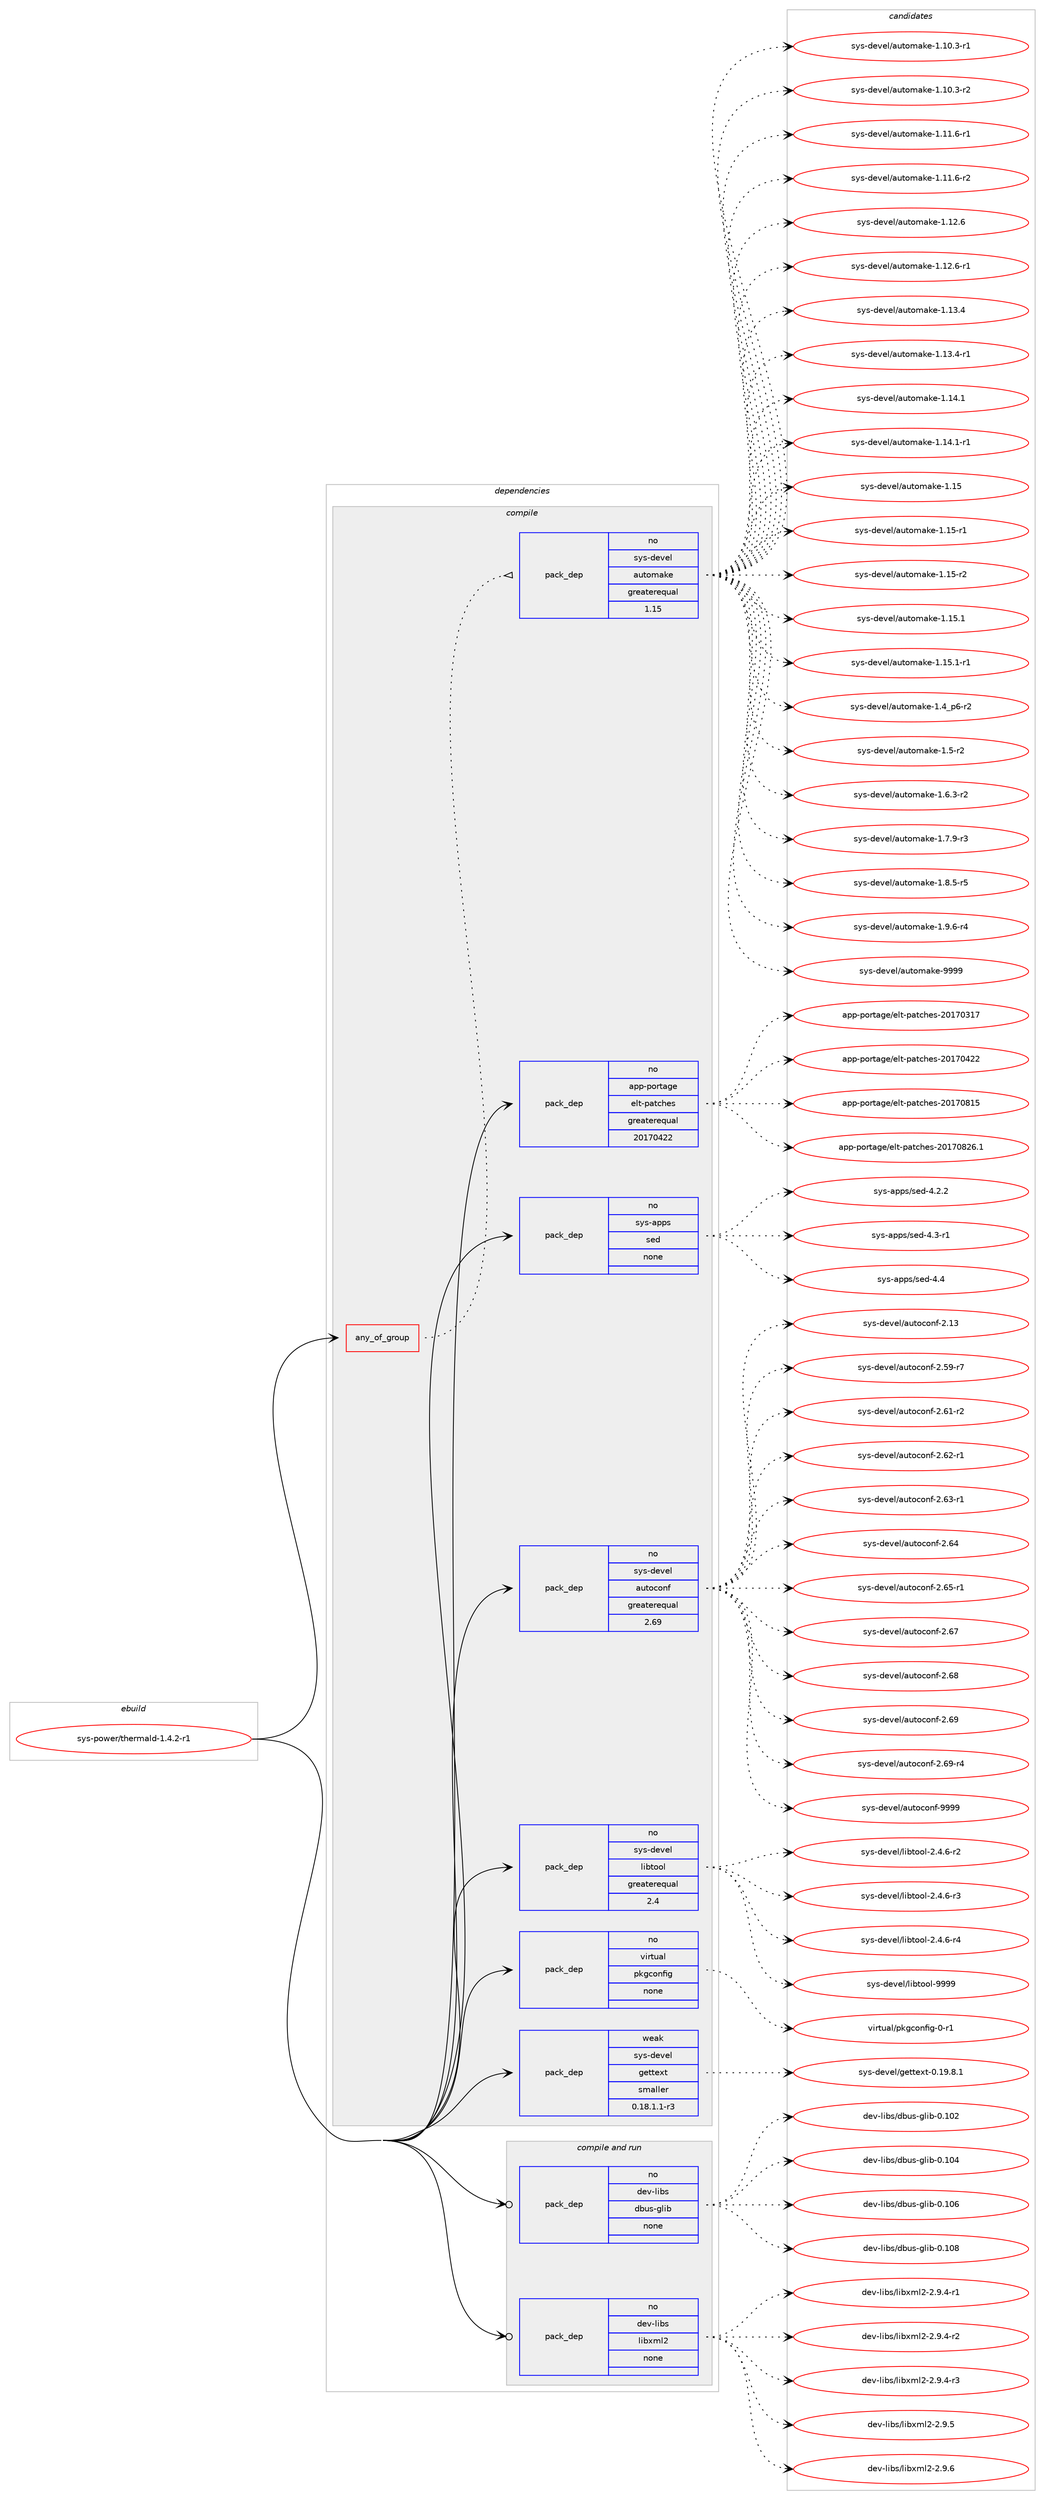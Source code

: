 digraph prolog {

# *************
# Graph options
# *************

newrank=true;
concentrate=true;
compound=true;
graph [rankdir=LR,fontname=Helvetica,fontsize=10,ranksep=1.5];#, ranksep=2.5, nodesep=0.2];
edge  [arrowhead=vee];
node  [fontname=Helvetica,fontsize=10];

# **********
# The ebuild
# **********

subgraph cluster_leftcol {
color=gray;
rank=same;
label=<<i>ebuild</i>>;
id [label="sys-power/thermald-1.4.2-r1", color=red, width=4, href="../sys-power/thermald-1.4.2-r1.svg"];
}

# ****************
# The dependencies
# ****************

subgraph cluster_midcol {
color=gray;
label=<<i>dependencies</i>>;
subgraph cluster_compile {
fillcolor="#eeeeee";
style=filled;
label=<<i>compile</i>>;
subgraph any8478 {
dependency496286 [label=<<TABLE BORDER="0" CELLBORDER="1" CELLSPACING="0" CELLPADDING="4"><TR><TD CELLPADDING="10">any_of_group</TD></TR></TABLE>>, shape=none, color=red];subgraph pack368826 {
dependency496287 [label=<<TABLE BORDER="0" CELLBORDER="1" CELLSPACING="0" CELLPADDING="4" WIDTH="220"><TR><TD ROWSPAN="6" CELLPADDING="30">pack_dep</TD></TR><TR><TD WIDTH="110">no</TD></TR><TR><TD>sys-devel</TD></TR><TR><TD>automake</TD></TR><TR><TD>greaterequal</TD></TR><TR><TD>1.15</TD></TR></TABLE>>, shape=none, color=blue];
}
dependency496286:e -> dependency496287:w [weight=20,style="dotted",arrowhead="oinv"];
}
id:e -> dependency496286:w [weight=20,style="solid",arrowhead="vee"];
subgraph pack368827 {
dependency496288 [label=<<TABLE BORDER="0" CELLBORDER="1" CELLSPACING="0" CELLPADDING="4" WIDTH="220"><TR><TD ROWSPAN="6" CELLPADDING="30">pack_dep</TD></TR><TR><TD WIDTH="110">no</TD></TR><TR><TD>app-portage</TD></TR><TR><TD>elt-patches</TD></TR><TR><TD>greaterequal</TD></TR><TR><TD>20170422</TD></TR></TABLE>>, shape=none, color=blue];
}
id:e -> dependency496288:w [weight=20,style="solid",arrowhead="vee"];
subgraph pack368828 {
dependency496289 [label=<<TABLE BORDER="0" CELLBORDER="1" CELLSPACING="0" CELLPADDING="4" WIDTH="220"><TR><TD ROWSPAN="6" CELLPADDING="30">pack_dep</TD></TR><TR><TD WIDTH="110">no</TD></TR><TR><TD>sys-apps</TD></TR><TR><TD>sed</TD></TR><TR><TD>none</TD></TR><TR><TD></TD></TR></TABLE>>, shape=none, color=blue];
}
id:e -> dependency496289:w [weight=20,style="solid",arrowhead="vee"];
subgraph pack368829 {
dependency496290 [label=<<TABLE BORDER="0" CELLBORDER="1" CELLSPACING="0" CELLPADDING="4" WIDTH="220"><TR><TD ROWSPAN="6" CELLPADDING="30">pack_dep</TD></TR><TR><TD WIDTH="110">no</TD></TR><TR><TD>sys-devel</TD></TR><TR><TD>autoconf</TD></TR><TR><TD>greaterequal</TD></TR><TR><TD>2.69</TD></TR></TABLE>>, shape=none, color=blue];
}
id:e -> dependency496290:w [weight=20,style="solid",arrowhead="vee"];
subgraph pack368830 {
dependency496291 [label=<<TABLE BORDER="0" CELLBORDER="1" CELLSPACING="0" CELLPADDING="4" WIDTH="220"><TR><TD ROWSPAN="6" CELLPADDING="30">pack_dep</TD></TR><TR><TD WIDTH="110">no</TD></TR><TR><TD>sys-devel</TD></TR><TR><TD>libtool</TD></TR><TR><TD>greaterequal</TD></TR><TR><TD>2.4</TD></TR></TABLE>>, shape=none, color=blue];
}
id:e -> dependency496291:w [weight=20,style="solid",arrowhead="vee"];
subgraph pack368831 {
dependency496292 [label=<<TABLE BORDER="0" CELLBORDER="1" CELLSPACING="0" CELLPADDING="4" WIDTH="220"><TR><TD ROWSPAN="6" CELLPADDING="30">pack_dep</TD></TR><TR><TD WIDTH="110">no</TD></TR><TR><TD>virtual</TD></TR><TR><TD>pkgconfig</TD></TR><TR><TD>none</TD></TR><TR><TD></TD></TR></TABLE>>, shape=none, color=blue];
}
id:e -> dependency496292:w [weight=20,style="solid",arrowhead="vee"];
subgraph pack368832 {
dependency496293 [label=<<TABLE BORDER="0" CELLBORDER="1" CELLSPACING="0" CELLPADDING="4" WIDTH="220"><TR><TD ROWSPAN="6" CELLPADDING="30">pack_dep</TD></TR><TR><TD WIDTH="110">weak</TD></TR><TR><TD>sys-devel</TD></TR><TR><TD>gettext</TD></TR><TR><TD>smaller</TD></TR><TR><TD>0.18.1.1-r3</TD></TR></TABLE>>, shape=none, color=blue];
}
id:e -> dependency496293:w [weight=20,style="solid",arrowhead="vee"];
}
subgraph cluster_compileandrun {
fillcolor="#eeeeee";
style=filled;
label=<<i>compile and run</i>>;
subgraph pack368833 {
dependency496294 [label=<<TABLE BORDER="0" CELLBORDER="1" CELLSPACING="0" CELLPADDING="4" WIDTH="220"><TR><TD ROWSPAN="6" CELLPADDING="30">pack_dep</TD></TR><TR><TD WIDTH="110">no</TD></TR><TR><TD>dev-libs</TD></TR><TR><TD>dbus-glib</TD></TR><TR><TD>none</TD></TR><TR><TD></TD></TR></TABLE>>, shape=none, color=blue];
}
id:e -> dependency496294:w [weight=20,style="solid",arrowhead="odotvee"];
subgraph pack368834 {
dependency496295 [label=<<TABLE BORDER="0" CELLBORDER="1" CELLSPACING="0" CELLPADDING="4" WIDTH="220"><TR><TD ROWSPAN="6" CELLPADDING="30">pack_dep</TD></TR><TR><TD WIDTH="110">no</TD></TR><TR><TD>dev-libs</TD></TR><TR><TD>libxml2</TD></TR><TR><TD>none</TD></TR><TR><TD></TD></TR></TABLE>>, shape=none, color=blue];
}
id:e -> dependency496295:w [weight=20,style="solid",arrowhead="odotvee"];
}
subgraph cluster_run {
fillcolor="#eeeeee";
style=filled;
label=<<i>run</i>>;
}
}

# **************
# The candidates
# **************

subgraph cluster_choices {
rank=same;
color=gray;
label=<<i>candidates</i>>;

subgraph choice368826 {
color=black;
nodesep=1;
choice11512111545100101118101108479711711611110997107101454946494846514511449 [label="sys-devel/automake-1.10.3-r1", color=red, width=4,href="../sys-devel/automake-1.10.3-r1.svg"];
choice11512111545100101118101108479711711611110997107101454946494846514511450 [label="sys-devel/automake-1.10.3-r2", color=red, width=4,href="../sys-devel/automake-1.10.3-r2.svg"];
choice11512111545100101118101108479711711611110997107101454946494946544511449 [label="sys-devel/automake-1.11.6-r1", color=red, width=4,href="../sys-devel/automake-1.11.6-r1.svg"];
choice11512111545100101118101108479711711611110997107101454946494946544511450 [label="sys-devel/automake-1.11.6-r2", color=red, width=4,href="../sys-devel/automake-1.11.6-r2.svg"];
choice1151211154510010111810110847971171161111099710710145494649504654 [label="sys-devel/automake-1.12.6", color=red, width=4,href="../sys-devel/automake-1.12.6.svg"];
choice11512111545100101118101108479711711611110997107101454946495046544511449 [label="sys-devel/automake-1.12.6-r1", color=red, width=4,href="../sys-devel/automake-1.12.6-r1.svg"];
choice1151211154510010111810110847971171161111099710710145494649514652 [label="sys-devel/automake-1.13.4", color=red, width=4,href="../sys-devel/automake-1.13.4.svg"];
choice11512111545100101118101108479711711611110997107101454946495146524511449 [label="sys-devel/automake-1.13.4-r1", color=red, width=4,href="../sys-devel/automake-1.13.4-r1.svg"];
choice1151211154510010111810110847971171161111099710710145494649524649 [label="sys-devel/automake-1.14.1", color=red, width=4,href="../sys-devel/automake-1.14.1.svg"];
choice11512111545100101118101108479711711611110997107101454946495246494511449 [label="sys-devel/automake-1.14.1-r1", color=red, width=4,href="../sys-devel/automake-1.14.1-r1.svg"];
choice115121115451001011181011084797117116111109971071014549464953 [label="sys-devel/automake-1.15", color=red, width=4,href="../sys-devel/automake-1.15.svg"];
choice1151211154510010111810110847971171161111099710710145494649534511449 [label="sys-devel/automake-1.15-r1", color=red, width=4,href="../sys-devel/automake-1.15-r1.svg"];
choice1151211154510010111810110847971171161111099710710145494649534511450 [label="sys-devel/automake-1.15-r2", color=red, width=4,href="../sys-devel/automake-1.15-r2.svg"];
choice1151211154510010111810110847971171161111099710710145494649534649 [label="sys-devel/automake-1.15.1", color=red, width=4,href="../sys-devel/automake-1.15.1.svg"];
choice11512111545100101118101108479711711611110997107101454946495346494511449 [label="sys-devel/automake-1.15.1-r1", color=red, width=4,href="../sys-devel/automake-1.15.1-r1.svg"];
choice115121115451001011181011084797117116111109971071014549465295112544511450 [label="sys-devel/automake-1.4_p6-r2", color=red, width=4,href="../sys-devel/automake-1.4_p6-r2.svg"];
choice11512111545100101118101108479711711611110997107101454946534511450 [label="sys-devel/automake-1.5-r2", color=red, width=4,href="../sys-devel/automake-1.5-r2.svg"];
choice115121115451001011181011084797117116111109971071014549465446514511450 [label="sys-devel/automake-1.6.3-r2", color=red, width=4,href="../sys-devel/automake-1.6.3-r2.svg"];
choice115121115451001011181011084797117116111109971071014549465546574511451 [label="sys-devel/automake-1.7.9-r3", color=red, width=4,href="../sys-devel/automake-1.7.9-r3.svg"];
choice115121115451001011181011084797117116111109971071014549465646534511453 [label="sys-devel/automake-1.8.5-r5", color=red, width=4,href="../sys-devel/automake-1.8.5-r5.svg"];
choice115121115451001011181011084797117116111109971071014549465746544511452 [label="sys-devel/automake-1.9.6-r4", color=red, width=4,href="../sys-devel/automake-1.9.6-r4.svg"];
choice115121115451001011181011084797117116111109971071014557575757 [label="sys-devel/automake-9999", color=red, width=4,href="../sys-devel/automake-9999.svg"];
dependency496287:e -> choice11512111545100101118101108479711711611110997107101454946494846514511449:w [style=dotted,weight="100"];
dependency496287:e -> choice11512111545100101118101108479711711611110997107101454946494846514511450:w [style=dotted,weight="100"];
dependency496287:e -> choice11512111545100101118101108479711711611110997107101454946494946544511449:w [style=dotted,weight="100"];
dependency496287:e -> choice11512111545100101118101108479711711611110997107101454946494946544511450:w [style=dotted,weight="100"];
dependency496287:e -> choice1151211154510010111810110847971171161111099710710145494649504654:w [style=dotted,weight="100"];
dependency496287:e -> choice11512111545100101118101108479711711611110997107101454946495046544511449:w [style=dotted,weight="100"];
dependency496287:e -> choice1151211154510010111810110847971171161111099710710145494649514652:w [style=dotted,weight="100"];
dependency496287:e -> choice11512111545100101118101108479711711611110997107101454946495146524511449:w [style=dotted,weight="100"];
dependency496287:e -> choice1151211154510010111810110847971171161111099710710145494649524649:w [style=dotted,weight="100"];
dependency496287:e -> choice11512111545100101118101108479711711611110997107101454946495246494511449:w [style=dotted,weight="100"];
dependency496287:e -> choice115121115451001011181011084797117116111109971071014549464953:w [style=dotted,weight="100"];
dependency496287:e -> choice1151211154510010111810110847971171161111099710710145494649534511449:w [style=dotted,weight="100"];
dependency496287:e -> choice1151211154510010111810110847971171161111099710710145494649534511450:w [style=dotted,weight="100"];
dependency496287:e -> choice1151211154510010111810110847971171161111099710710145494649534649:w [style=dotted,weight="100"];
dependency496287:e -> choice11512111545100101118101108479711711611110997107101454946495346494511449:w [style=dotted,weight="100"];
dependency496287:e -> choice115121115451001011181011084797117116111109971071014549465295112544511450:w [style=dotted,weight="100"];
dependency496287:e -> choice11512111545100101118101108479711711611110997107101454946534511450:w [style=dotted,weight="100"];
dependency496287:e -> choice115121115451001011181011084797117116111109971071014549465446514511450:w [style=dotted,weight="100"];
dependency496287:e -> choice115121115451001011181011084797117116111109971071014549465546574511451:w [style=dotted,weight="100"];
dependency496287:e -> choice115121115451001011181011084797117116111109971071014549465646534511453:w [style=dotted,weight="100"];
dependency496287:e -> choice115121115451001011181011084797117116111109971071014549465746544511452:w [style=dotted,weight="100"];
dependency496287:e -> choice115121115451001011181011084797117116111109971071014557575757:w [style=dotted,weight="100"];
}
subgraph choice368827 {
color=black;
nodesep=1;
choice97112112451121111141169710310147101108116451129711699104101115455048495548514955 [label="app-portage/elt-patches-20170317", color=red, width=4,href="../app-portage/elt-patches-20170317.svg"];
choice97112112451121111141169710310147101108116451129711699104101115455048495548525050 [label="app-portage/elt-patches-20170422", color=red, width=4,href="../app-portage/elt-patches-20170422.svg"];
choice97112112451121111141169710310147101108116451129711699104101115455048495548564953 [label="app-portage/elt-patches-20170815", color=red, width=4,href="../app-portage/elt-patches-20170815.svg"];
choice971121124511211111411697103101471011081164511297116991041011154550484955485650544649 [label="app-portage/elt-patches-20170826.1", color=red, width=4,href="../app-portage/elt-patches-20170826.1.svg"];
dependency496288:e -> choice97112112451121111141169710310147101108116451129711699104101115455048495548514955:w [style=dotted,weight="100"];
dependency496288:e -> choice97112112451121111141169710310147101108116451129711699104101115455048495548525050:w [style=dotted,weight="100"];
dependency496288:e -> choice97112112451121111141169710310147101108116451129711699104101115455048495548564953:w [style=dotted,weight="100"];
dependency496288:e -> choice971121124511211111411697103101471011081164511297116991041011154550484955485650544649:w [style=dotted,weight="100"];
}
subgraph choice368828 {
color=black;
nodesep=1;
choice115121115459711211211547115101100455246504650 [label="sys-apps/sed-4.2.2", color=red, width=4,href="../sys-apps/sed-4.2.2.svg"];
choice115121115459711211211547115101100455246514511449 [label="sys-apps/sed-4.3-r1", color=red, width=4,href="../sys-apps/sed-4.3-r1.svg"];
choice11512111545971121121154711510110045524652 [label="sys-apps/sed-4.4", color=red, width=4,href="../sys-apps/sed-4.4.svg"];
dependency496289:e -> choice115121115459711211211547115101100455246504650:w [style=dotted,weight="100"];
dependency496289:e -> choice115121115459711211211547115101100455246514511449:w [style=dotted,weight="100"];
dependency496289:e -> choice11512111545971121121154711510110045524652:w [style=dotted,weight="100"];
}
subgraph choice368829 {
color=black;
nodesep=1;
choice115121115451001011181011084797117116111991111101024550464951 [label="sys-devel/autoconf-2.13", color=red, width=4,href="../sys-devel/autoconf-2.13.svg"];
choice1151211154510010111810110847971171161119911111010245504653574511455 [label="sys-devel/autoconf-2.59-r7", color=red, width=4,href="../sys-devel/autoconf-2.59-r7.svg"];
choice1151211154510010111810110847971171161119911111010245504654494511450 [label="sys-devel/autoconf-2.61-r2", color=red, width=4,href="../sys-devel/autoconf-2.61-r2.svg"];
choice1151211154510010111810110847971171161119911111010245504654504511449 [label="sys-devel/autoconf-2.62-r1", color=red, width=4,href="../sys-devel/autoconf-2.62-r1.svg"];
choice1151211154510010111810110847971171161119911111010245504654514511449 [label="sys-devel/autoconf-2.63-r1", color=red, width=4,href="../sys-devel/autoconf-2.63-r1.svg"];
choice115121115451001011181011084797117116111991111101024550465452 [label="sys-devel/autoconf-2.64", color=red, width=4,href="../sys-devel/autoconf-2.64.svg"];
choice1151211154510010111810110847971171161119911111010245504654534511449 [label="sys-devel/autoconf-2.65-r1", color=red, width=4,href="../sys-devel/autoconf-2.65-r1.svg"];
choice115121115451001011181011084797117116111991111101024550465455 [label="sys-devel/autoconf-2.67", color=red, width=4,href="../sys-devel/autoconf-2.67.svg"];
choice115121115451001011181011084797117116111991111101024550465456 [label="sys-devel/autoconf-2.68", color=red, width=4,href="../sys-devel/autoconf-2.68.svg"];
choice115121115451001011181011084797117116111991111101024550465457 [label="sys-devel/autoconf-2.69", color=red, width=4,href="../sys-devel/autoconf-2.69.svg"];
choice1151211154510010111810110847971171161119911111010245504654574511452 [label="sys-devel/autoconf-2.69-r4", color=red, width=4,href="../sys-devel/autoconf-2.69-r4.svg"];
choice115121115451001011181011084797117116111991111101024557575757 [label="sys-devel/autoconf-9999", color=red, width=4,href="../sys-devel/autoconf-9999.svg"];
dependency496290:e -> choice115121115451001011181011084797117116111991111101024550464951:w [style=dotted,weight="100"];
dependency496290:e -> choice1151211154510010111810110847971171161119911111010245504653574511455:w [style=dotted,weight="100"];
dependency496290:e -> choice1151211154510010111810110847971171161119911111010245504654494511450:w [style=dotted,weight="100"];
dependency496290:e -> choice1151211154510010111810110847971171161119911111010245504654504511449:w [style=dotted,weight="100"];
dependency496290:e -> choice1151211154510010111810110847971171161119911111010245504654514511449:w [style=dotted,weight="100"];
dependency496290:e -> choice115121115451001011181011084797117116111991111101024550465452:w [style=dotted,weight="100"];
dependency496290:e -> choice1151211154510010111810110847971171161119911111010245504654534511449:w [style=dotted,weight="100"];
dependency496290:e -> choice115121115451001011181011084797117116111991111101024550465455:w [style=dotted,weight="100"];
dependency496290:e -> choice115121115451001011181011084797117116111991111101024550465456:w [style=dotted,weight="100"];
dependency496290:e -> choice115121115451001011181011084797117116111991111101024550465457:w [style=dotted,weight="100"];
dependency496290:e -> choice1151211154510010111810110847971171161119911111010245504654574511452:w [style=dotted,weight="100"];
dependency496290:e -> choice115121115451001011181011084797117116111991111101024557575757:w [style=dotted,weight="100"];
}
subgraph choice368830 {
color=black;
nodesep=1;
choice1151211154510010111810110847108105981161111111084550465246544511450 [label="sys-devel/libtool-2.4.6-r2", color=red, width=4,href="../sys-devel/libtool-2.4.6-r2.svg"];
choice1151211154510010111810110847108105981161111111084550465246544511451 [label="sys-devel/libtool-2.4.6-r3", color=red, width=4,href="../sys-devel/libtool-2.4.6-r3.svg"];
choice1151211154510010111810110847108105981161111111084550465246544511452 [label="sys-devel/libtool-2.4.6-r4", color=red, width=4,href="../sys-devel/libtool-2.4.6-r4.svg"];
choice1151211154510010111810110847108105981161111111084557575757 [label="sys-devel/libtool-9999", color=red, width=4,href="../sys-devel/libtool-9999.svg"];
dependency496291:e -> choice1151211154510010111810110847108105981161111111084550465246544511450:w [style=dotted,weight="100"];
dependency496291:e -> choice1151211154510010111810110847108105981161111111084550465246544511451:w [style=dotted,weight="100"];
dependency496291:e -> choice1151211154510010111810110847108105981161111111084550465246544511452:w [style=dotted,weight="100"];
dependency496291:e -> choice1151211154510010111810110847108105981161111111084557575757:w [style=dotted,weight="100"];
}
subgraph choice368831 {
color=black;
nodesep=1;
choice11810511411611797108471121071039911111010210510345484511449 [label="virtual/pkgconfig-0-r1", color=red, width=4,href="../virtual/pkgconfig-0-r1.svg"];
dependency496292:e -> choice11810511411611797108471121071039911111010210510345484511449:w [style=dotted,weight="100"];
}
subgraph choice368832 {
color=black;
nodesep=1;
choice1151211154510010111810110847103101116116101120116454846495746564649 [label="sys-devel/gettext-0.19.8.1", color=red, width=4,href="../sys-devel/gettext-0.19.8.1.svg"];
dependency496293:e -> choice1151211154510010111810110847103101116116101120116454846495746564649:w [style=dotted,weight="100"];
}
subgraph choice368833 {
color=black;
nodesep=1;
choice100101118451081059811547100981171154510310810598454846494850 [label="dev-libs/dbus-glib-0.102", color=red, width=4,href="../dev-libs/dbus-glib-0.102.svg"];
choice100101118451081059811547100981171154510310810598454846494852 [label="dev-libs/dbus-glib-0.104", color=red, width=4,href="../dev-libs/dbus-glib-0.104.svg"];
choice100101118451081059811547100981171154510310810598454846494854 [label="dev-libs/dbus-glib-0.106", color=red, width=4,href="../dev-libs/dbus-glib-0.106.svg"];
choice100101118451081059811547100981171154510310810598454846494856 [label="dev-libs/dbus-glib-0.108", color=red, width=4,href="../dev-libs/dbus-glib-0.108.svg"];
dependency496294:e -> choice100101118451081059811547100981171154510310810598454846494850:w [style=dotted,weight="100"];
dependency496294:e -> choice100101118451081059811547100981171154510310810598454846494852:w [style=dotted,weight="100"];
dependency496294:e -> choice100101118451081059811547100981171154510310810598454846494854:w [style=dotted,weight="100"];
dependency496294:e -> choice100101118451081059811547100981171154510310810598454846494856:w [style=dotted,weight="100"];
}
subgraph choice368834 {
color=black;
nodesep=1;
choice10010111845108105981154710810598120109108504550465746524511449 [label="dev-libs/libxml2-2.9.4-r1", color=red, width=4,href="../dev-libs/libxml2-2.9.4-r1.svg"];
choice10010111845108105981154710810598120109108504550465746524511450 [label="dev-libs/libxml2-2.9.4-r2", color=red, width=4,href="../dev-libs/libxml2-2.9.4-r2.svg"];
choice10010111845108105981154710810598120109108504550465746524511451 [label="dev-libs/libxml2-2.9.4-r3", color=red, width=4,href="../dev-libs/libxml2-2.9.4-r3.svg"];
choice1001011184510810598115471081059812010910850455046574653 [label="dev-libs/libxml2-2.9.5", color=red, width=4,href="../dev-libs/libxml2-2.9.5.svg"];
choice1001011184510810598115471081059812010910850455046574654 [label="dev-libs/libxml2-2.9.6", color=red, width=4,href="../dev-libs/libxml2-2.9.6.svg"];
dependency496295:e -> choice10010111845108105981154710810598120109108504550465746524511449:w [style=dotted,weight="100"];
dependency496295:e -> choice10010111845108105981154710810598120109108504550465746524511450:w [style=dotted,weight="100"];
dependency496295:e -> choice10010111845108105981154710810598120109108504550465746524511451:w [style=dotted,weight="100"];
dependency496295:e -> choice1001011184510810598115471081059812010910850455046574653:w [style=dotted,weight="100"];
dependency496295:e -> choice1001011184510810598115471081059812010910850455046574654:w [style=dotted,weight="100"];
}
}

}
